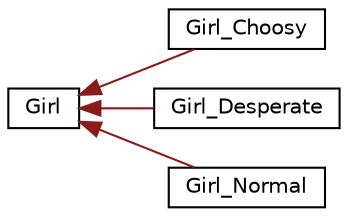 digraph "Graphical Class Hierarchy"
{
  edge [fontname="Helvetica",fontsize="10",labelfontname="Helvetica",labelfontsize="10"];
  node [fontname="Helvetica",fontsize="10",shape=record];
  rankdir="LR";
  Node1 [label="Girl",height=0.2,width=0.4,color="black", fillcolor="white", style="filled",URL="$classGirl.html"];
  Node1 -> Node2 [dir="back",color="firebrick4",fontsize="10",style="solid",fontname="Helvetica"];
  Node2 [label="Girl_Choosy",height=0.2,width=0.4,color="black", fillcolor="white", style="filled",URL="$classGirl__Choosy.html"];
  Node1 -> Node3 [dir="back",color="firebrick4",fontsize="10",style="solid",fontname="Helvetica"];
  Node3 [label="Girl_Desperate",height=0.2,width=0.4,color="black", fillcolor="white", style="filled",URL="$classGirl__Desperate.html"];
  Node1 -> Node4 [dir="back",color="firebrick4",fontsize="10",style="solid",fontname="Helvetica"];
  Node4 [label="Girl_Normal",height=0.2,width=0.4,color="black", fillcolor="white", style="filled",URL="$classGirl__Normal.html"];
}
